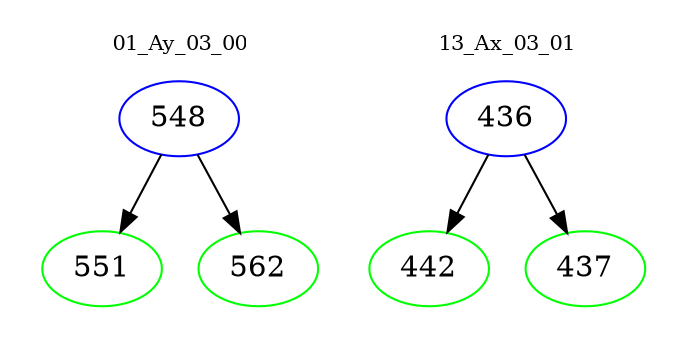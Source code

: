 digraph{
subgraph cluster_0 {
color = white
label = "01_Ay_03_00";
fontsize=10;
T0_548 [label="548", color="blue"]
T0_548 -> T0_551 [color="black"]
T0_551 [label="551", color="green"]
T0_548 -> T0_562 [color="black"]
T0_562 [label="562", color="green"]
}
subgraph cluster_1 {
color = white
label = "13_Ax_03_01";
fontsize=10;
T1_436 [label="436", color="blue"]
T1_436 -> T1_442 [color="black"]
T1_442 [label="442", color="green"]
T1_436 -> T1_437 [color="black"]
T1_437 [label="437", color="green"]
}
}
